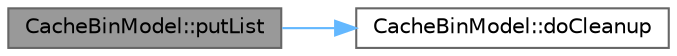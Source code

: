 digraph "CacheBinModel::putList"
{
 // LATEX_PDF_SIZE
  bgcolor="transparent";
  edge [fontname=Helvetica,fontsize=10,labelfontname=Helvetica,labelfontsize=10];
  node [fontname=Helvetica,fontsize=10,shape=box,height=0.2,width=0.4];
  rankdir="LR";
  Node1 [id="Node000001",label="CacheBinModel::putList",height=0.2,width=0.4,color="gray40", fillcolor="grey60", style="filled", fontcolor="black",tooltip=" "];
  Node1 -> Node2 [id="edge1_Node000001_Node000002",color="steelblue1",style="solid",tooltip=" "];
  Node2 [id="Node000002",label="CacheBinModel::doCleanup",height=0.2,width=0.4,color="grey40", fillcolor="white", style="filled",URL="$class_cache_bin_model.html#a2bdde8c4363d726d5ef1744181498b13",tooltip=" "];
}
